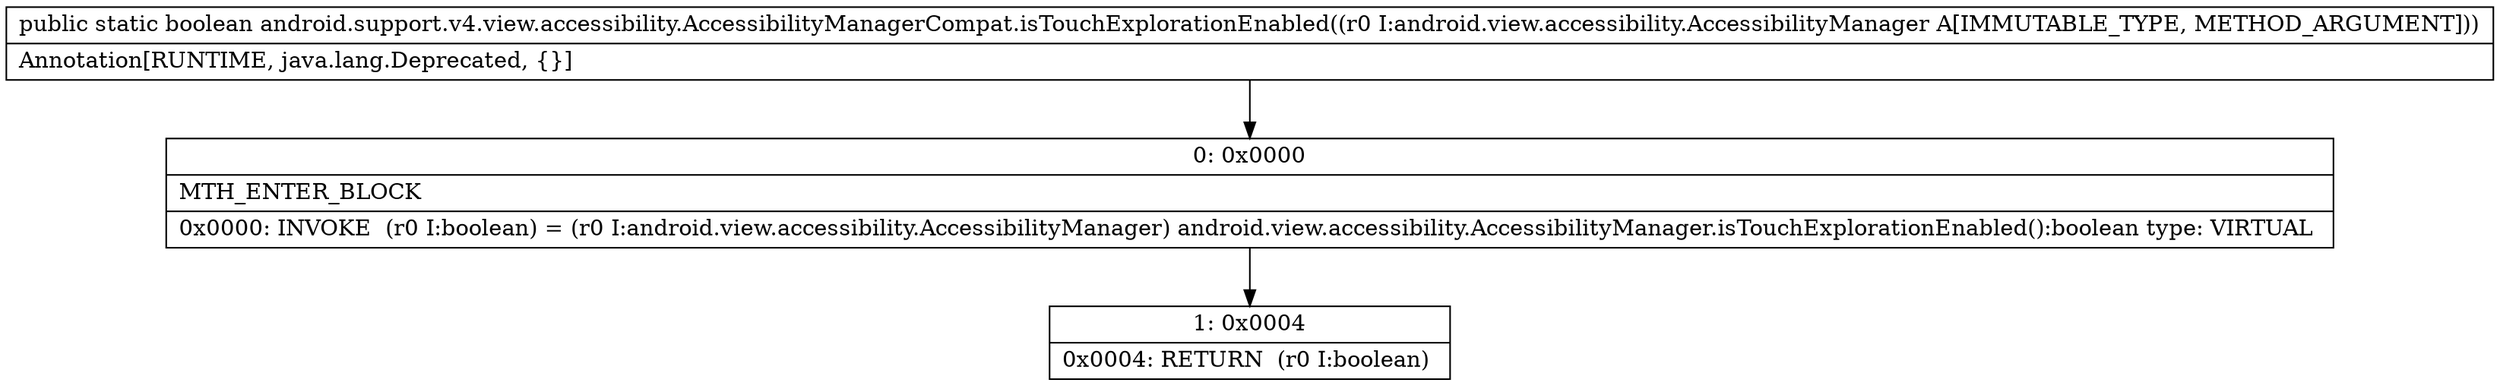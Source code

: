 digraph "CFG forandroid.support.v4.view.accessibility.AccessibilityManagerCompat.isTouchExplorationEnabled(Landroid\/view\/accessibility\/AccessibilityManager;)Z" {
Node_0 [shape=record,label="{0\:\ 0x0000|MTH_ENTER_BLOCK\l|0x0000: INVOKE  (r0 I:boolean) = (r0 I:android.view.accessibility.AccessibilityManager) android.view.accessibility.AccessibilityManager.isTouchExplorationEnabled():boolean type: VIRTUAL \l}"];
Node_1 [shape=record,label="{1\:\ 0x0004|0x0004: RETURN  (r0 I:boolean) \l}"];
MethodNode[shape=record,label="{public static boolean android.support.v4.view.accessibility.AccessibilityManagerCompat.isTouchExplorationEnabled((r0 I:android.view.accessibility.AccessibilityManager A[IMMUTABLE_TYPE, METHOD_ARGUMENT]))  | Annotation[RUNTIME, java.lang.Deprecated, \{\}]\l}"];
MethodNode -> Node_0;
Node_0 -> Node_1;
}

